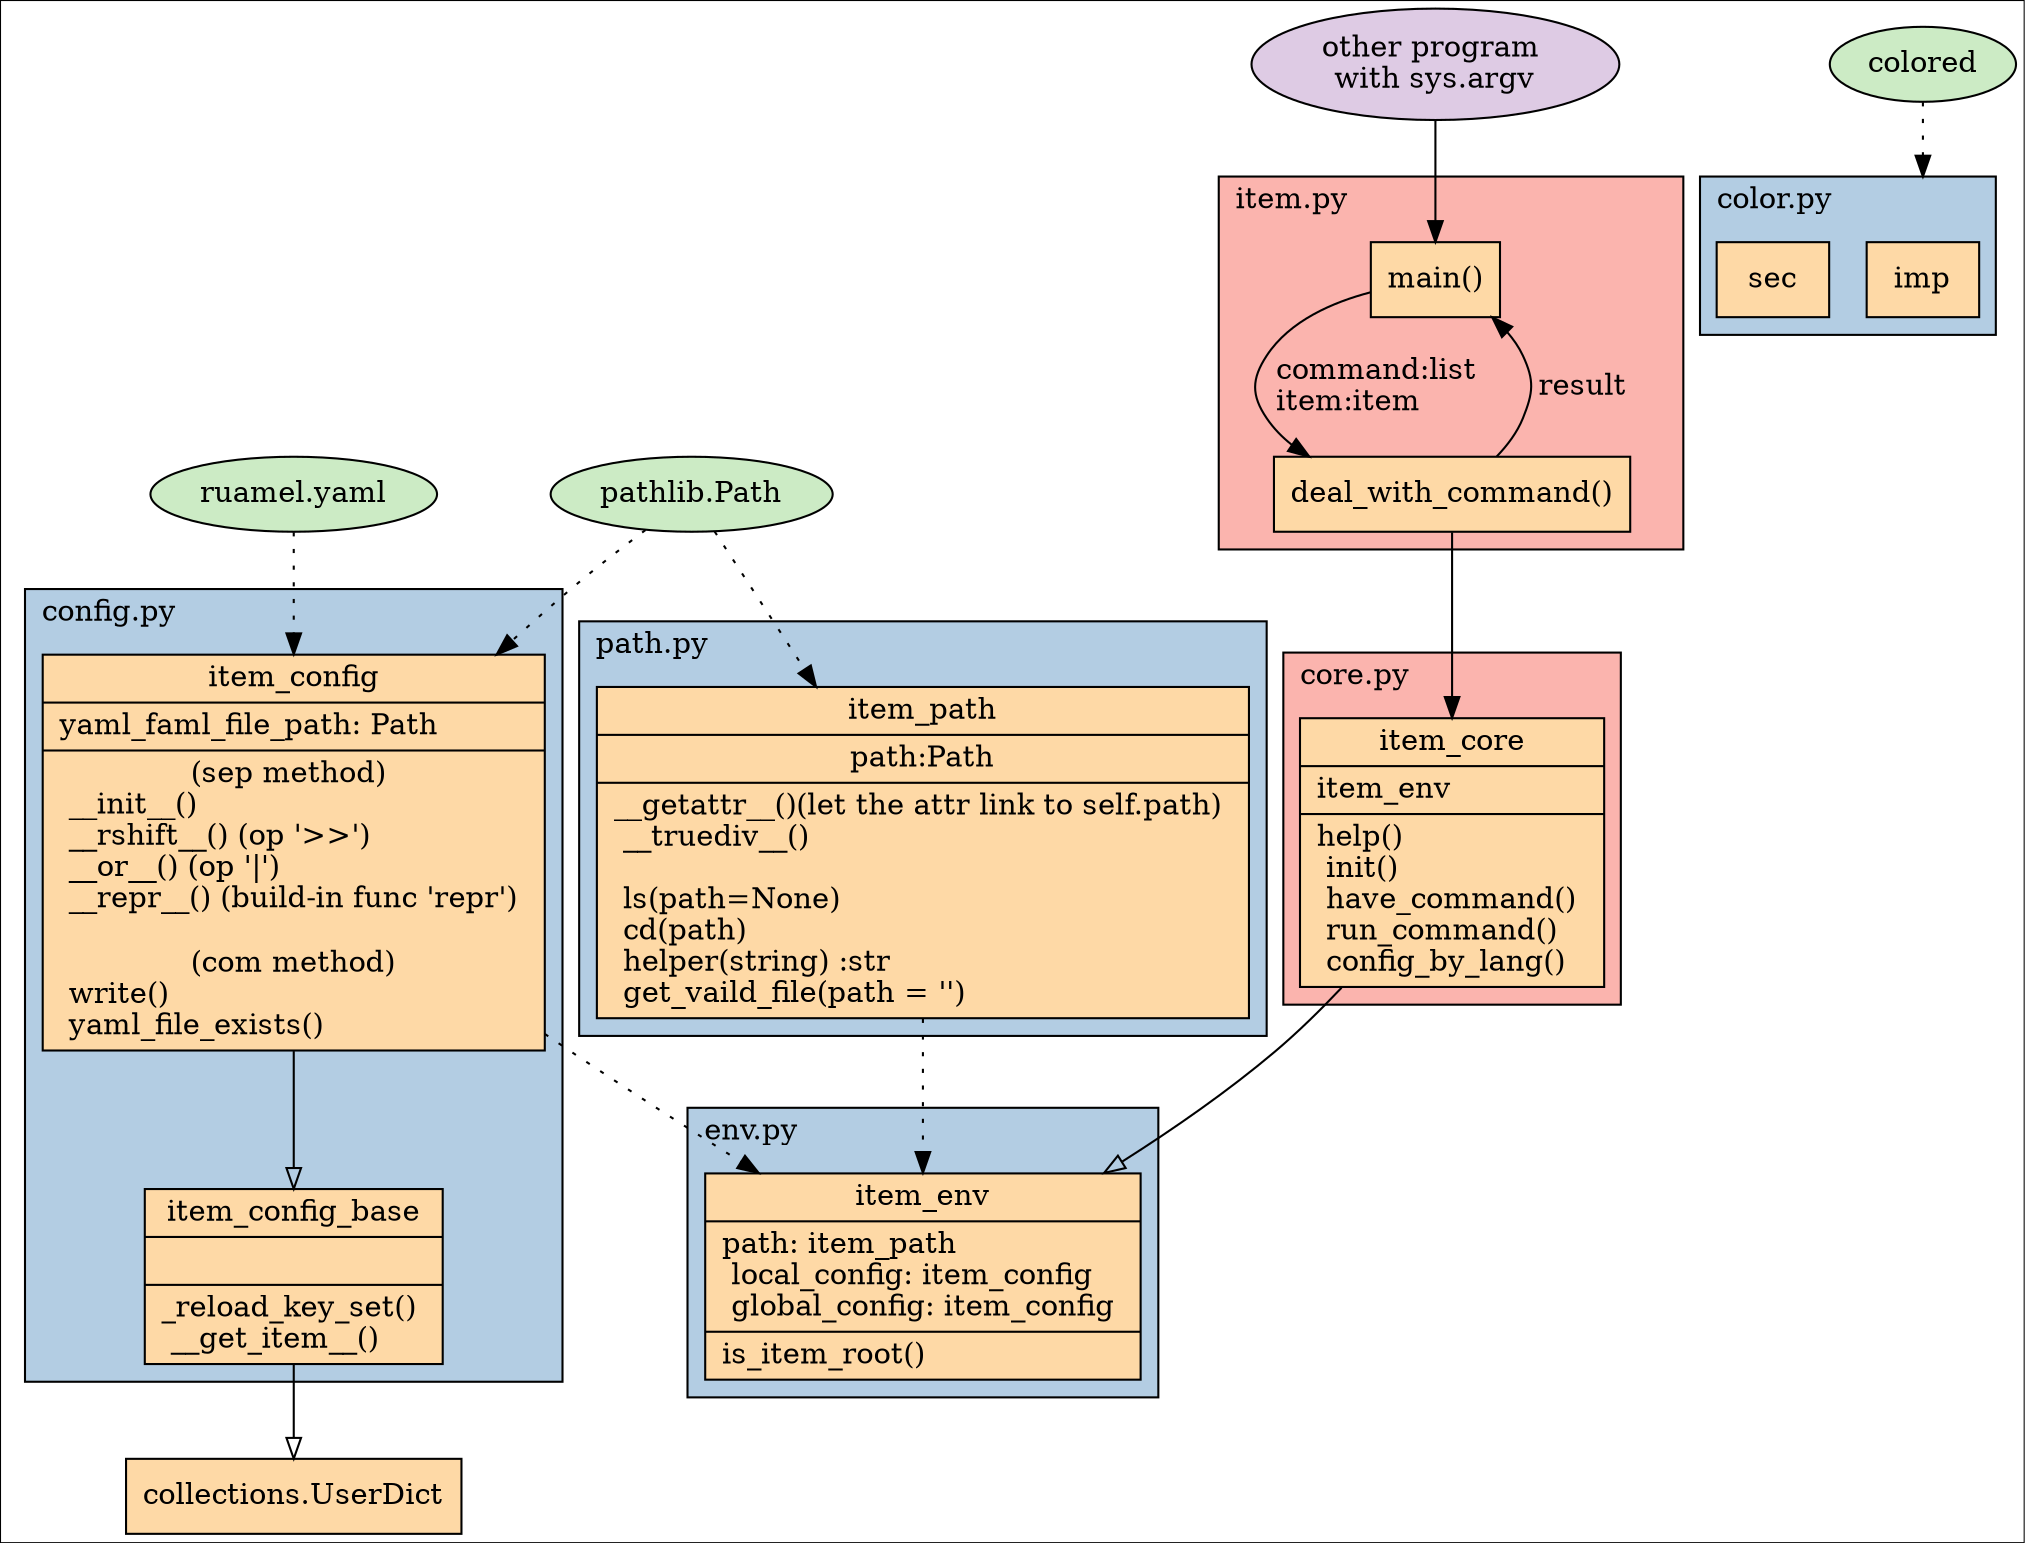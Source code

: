 digraph "classes" {
    charset="utf-8";
    graph [labeljust = l, colorscheme=pastel15];
    node [colorscheme=pastel15, style=filled, fillcolor=5];
    compound=true;

    ruamel_yaml [label="ruamel.yaml", fillcolor=3]
    colored [label="colored", fillcolor=3]
    pathlib_Path [label="pathlib.Path", fillcolor=3]
    user_dict [label="collections.UserDict", shape=record]

    argv [label="other program \nwith sys.argv", fillcolor=4]

    subgraph cluster_item{
        main [label="main()", shape="record"];
        deal_with_command [label="deal_with_command()", shape="record"];
        deal_with_command -> main [label=" result"];
        main -> deal_with_command [label=" command:list    \l item:item\l"];
        label = "item.py";
        bgcolor = 1;
    }

    subgraph cluster_core{
        item [label="{item_core| item_env
                        \l| help()
                         \l init()
                         \l have_command()
                         \l run_command()
                         \l config_by_lang()
                         \l}", shape="record"];
        label = "core.py"
        bgcolor = 1
    }
    
    subgraph cluster_item_path{
        item_path [label="{item_path| path:Path
                                    | __getattr__()(let the attr link to self.path)
                                   \l __truediv__()
                                   \l
                                   \n ls(path=None)
                                   \l cd(path)
                                   \l helper(string) :str
                                   \l get_vaild_file(path = '')
                                   \l}", shape="record"];
        label = "path.py";
        bgcolor = 2;
    }

    subgraph cluster_item_env{
        item_env [label="{item_env| path: item_path
                                 \l local_config: item_config
                                 \l global_config: item_config
                                \l| is_item_root()
                                 \l}", shape="record"]
        label = "env.py";
        bgcolor = 2;
    }

    subgraph cluster_config{
        item_config [label="{item_config| yaml_faml_file_path: Path
                            \l| (sep method)
                             \n __init__()
                             \l __rshift__() (op '\>\>')
                             \l __or__() (op '\|')
                             \l __repr__() (build-in func 'repr')
                           \l\n (com method)
                             \n write()
                             \l yaml_file_exists()
                             \l}", shape=record];
                             
        item_config_base [label="{item_config_base|
                            | _reload_key_set()
                            \l __get_item__()
                            \l}", shape=record]
        label = "config.py";
        bgcolor = 2;

        item_config -> item_config_base [arrowhead="o"]
    }

    subgraph cluster_color{
        imp [label="{imp}", shape="record"];
        sec [label="{sec}", shape="record"];
        label = "color.py";
        bgcolor = 2;
    }

    item_path -> item_env [style="dotted"];
    item_config_base -> user_dict [arrowhead="o"]

    ruamel_yaml -> item_config [style="dotted"];
    colored -> imp [lhead=cluster_color, style="dotted"];
    pathlib_Path -> {item_config, item_path} [style="dotted"];

    item_config -> item_env [style="dotted"];
    
    argv -> main;
    deal_with_command -> item;
    item -> item_env [arrowhead="o"];
}